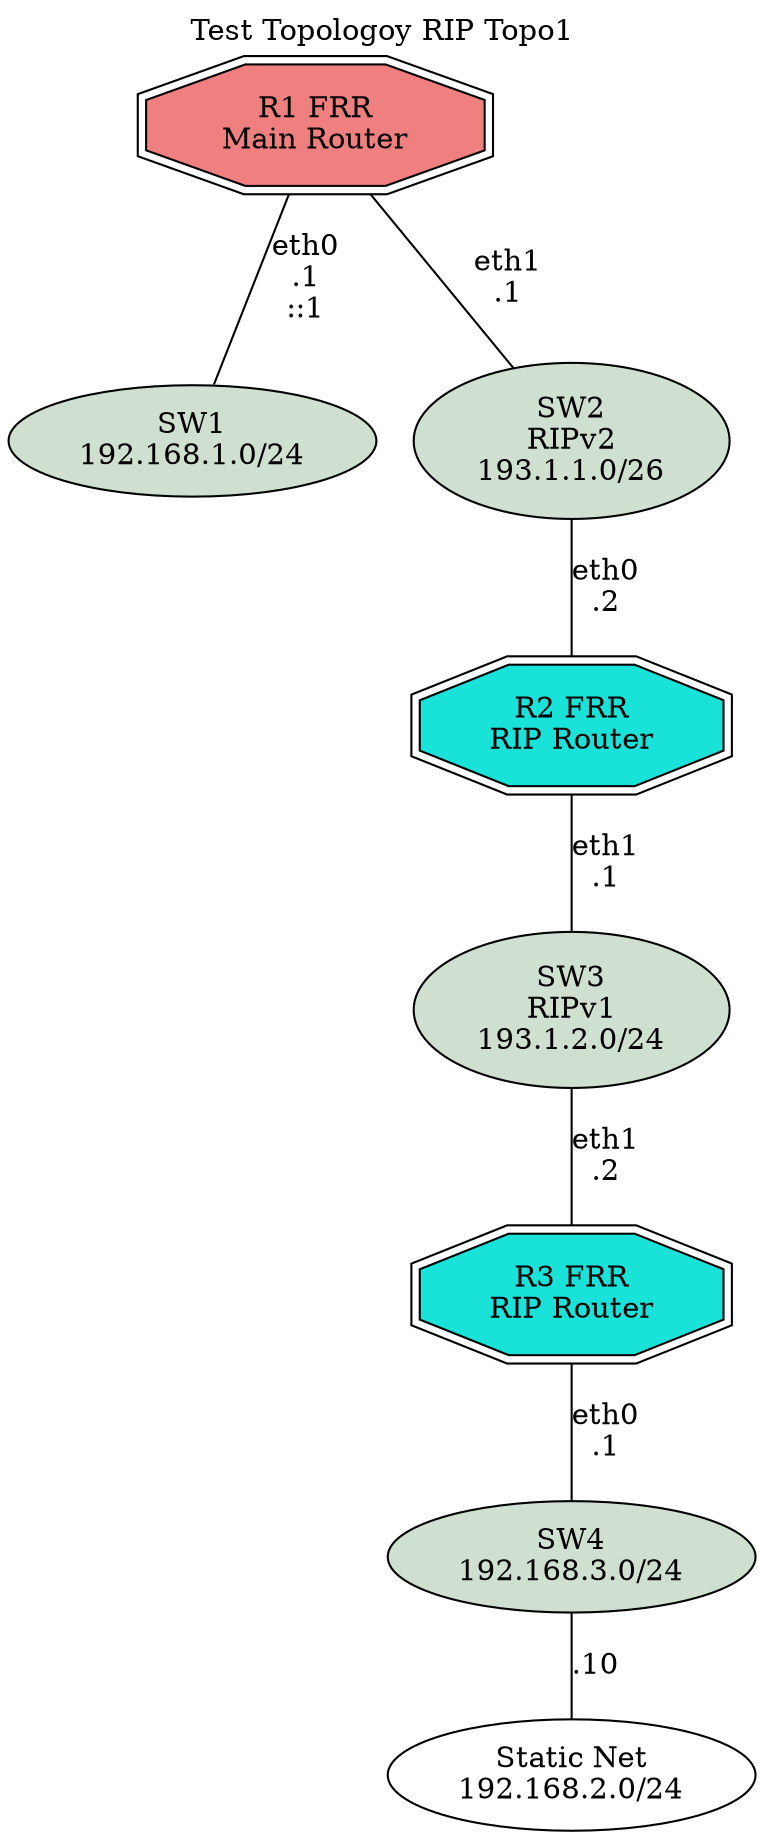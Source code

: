 ## GraphViz file for test_rip_topo1
##
## Color coding:
#########################
##  Main FRR: #f08080  red
##  Switches: #d0e0d0  gray
##  RIP:      #19e3d9  Cyan
##  RIPng:    #fcb314  dark yellow
##  OSPFv2:   #32b835  Green
##  OSPFv3:   #19e3d9  Cyan
##  ISIS IPv4 #fcb314  dark yellow
##  ISIS IPv6 #9a81ec  purple
##  BGP IPv4  #eee3d3  beige
##  BGP IPv6  #fdff00  yellow
##### Colors (see http://www.color-hex.com/)

graph test_rip_topo1 {
	overlap=false;
	constraint=false;

    // title
    labelloc="t";
    label="Test Topologoy RIP Topo1";

	######################
	# Routers	
	######################

	# Main FRR Router with all protocols
	R1 [shape=doubleoctagon, label="R1 FRR\nMain Router", fillcolor="#f08080", style=filled];
	
	# RIP Routers
	R2 [shape=doubleoctagon, label="R2 FRR\nRIP Router", fillcolor="#19e3d9", style=filled];
	R3 [shape=doubleoctagon, label="R3 FRR\nRIP Router", fillcolor="#19e3d9", style=filled];

	######################
	# Network Lists
	######################

    SW1_R1_stub [label="SW1\n192.168.1.0/24", fillcolor="#d0e0d0", style=filled];

	# RIP Networks
    SW2_R1_R2 [label="SW2\nRIPv2\n193.1.1.0/26", fillcolor="#d0e0d0", style=filled];
    SW3_R2_R3 [label="SW3\nRIPv1\n193.1.2.0/24", fillcolor="#d0e0d0", style=filled];
    SW4_R3 [label="SW4\n192.168.3.0/24", fillcolor="#d0e0d0", style=filled];
    Net_R3_remote [label="Static Net\n192.168.2.0/24"];

	######################
	# Network Connections
	######################
    R1 -- SW1_R1_stub [label = "eth0\n.1\n::1"];

    # RIP Network
    R1 -- SW2_R1_R2 [label = "eth1\n.1"];
    SW2_R1_R2 -- R2 [label = "eth0\n.2"];
    R2 -- SW3_R2_R3 [label = "eth1\n.1"];
    SW3_R2_R3 -- R3 [label = "eth1\n.2"];
    R3 -- SW4_R3 [label = "eth0\n.1"];
    SW4_R3 -- Net_R3_remote [label = ".10"];
	
}
